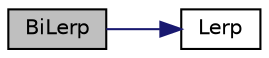 digraph "BiLerp"
{
 // LATEX_PDF_SIZE
  edge [fontname="Helvetica",fontsize="10",labelfontname="Helvetica",labelfontsize="10"];
  node [fontname="Helvetica",fontsize="10",shape=record];
  rankdir="LR";
  Node0 [label="BiLerp",height=0.2,width=0.4,color="black", fillcolor="grey75", style="filled", fontcolor="black",tooltip=" "];
  Node0 -> Node1 [color="midnightblue",fontsize="10",style="solid",fontname="Helvetica"];
  Node1 [label="Lerp",height=0.2,width=0.4,color="black", fillcolor="white", style="filled",URL="$_misc_math_8cpp.html#afdb05475222acdb4ac106d48dbac2db5",tooltip=" "];
}
